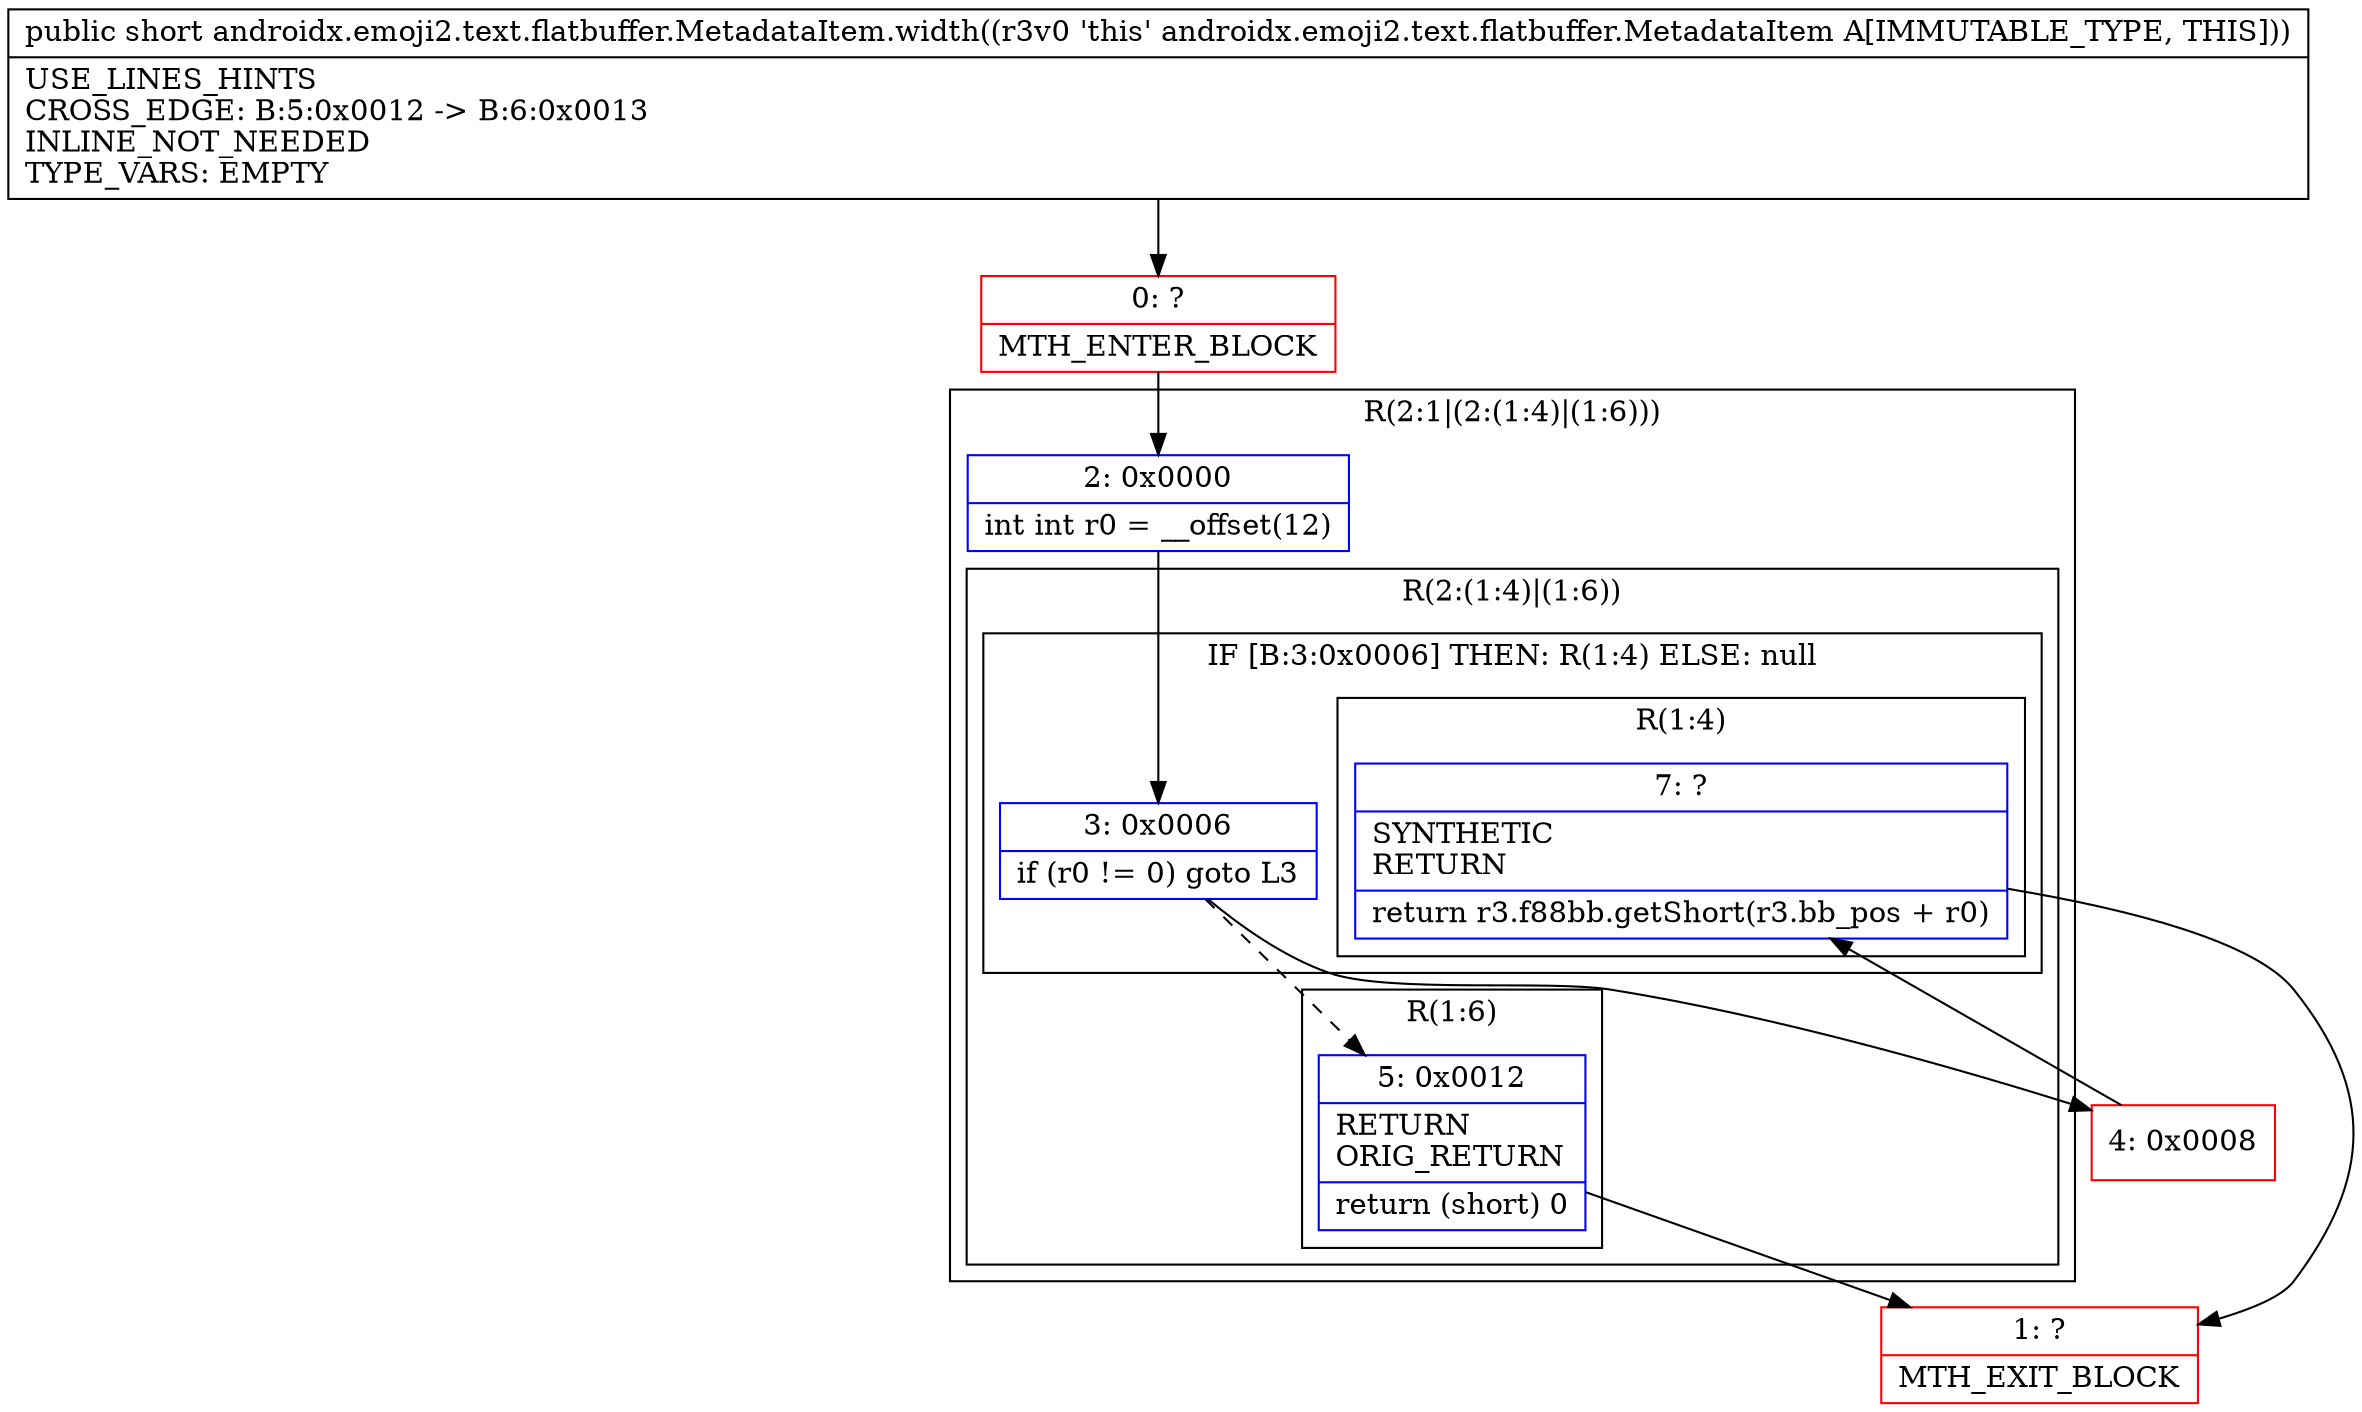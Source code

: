 digraph "CFG forandroidx.emoji2.text.flatbuffer.MetadataItem.width()S" {
subgraph cluster_Region_310998952 {
label = "R(2:1|(2:(1:4)|(1:6)))";
node [shape=record,color=blue];
Node_2 [shape=record,label="{2\:\ 0x0000|int int r0 = __offset(12)\l}"];
subgraph cluster_Region_412734584 {
label = "R(2:(1:4)|(1:6))";
node [shape=record,color=blue];
subgraph cluster_IfRegion_1646354151 {
label = "IF [B:3:0x0006] THEN: R(1:4) ELSE: null";
node [shape=record,color=blue];
Node_3 [shape=record,label="{3\:\ 0x0006|if (r0 != 0) goto L3\l}"];
subgraph cluster_Region_508940970 {
label = "R(1:4)";
node [shape=record,color=blue];
Node_7 [shape=record,label="{7\:\ ?|SYNTHETIC\lRETURN\l|return r3.f88bb.getShort(r3.bb_pos + r0)\l}"];
}
}
subgraph cluster_Region_1604325547 {
label = "R(1:6)";
node [shape=record,color=blue];
Node_5 [shape=record,label="{5\:\ 0x0012|RETURN\lORIG_RETURN\l|return (short) 0\l}"];
}
}
}
Node_0 [shape=record,color=red,label="{0\:\ ?|MTH_ENTER_BLOCK\l}"];
Node_4 [shape=record,color=red,label="{4\:\ 0x0008}"];
Node_1 [shape=record,color=red,label="{1\:\ ?|MTH_EXIT_BLOCK\l}"];
MethodNode[shape=record,label="{public short androidx.emoji2.text.flatbuffer.MetadataItem.width((r3v0 'this' androidx.emoji2.text.flatbuffer.MetadataItem A[IMMUTABLE_TYPE, THIS]))  | USE_LINES_HINTS\lCROSS_EDGE: B:5:0x0012 \-\> B:6:0x0013\lINLINE_NOT_NEEDED\lTYPE_VARS: EMPTY\l}"];
MethodNode -> Node_0;Node_2 -> Node_3;
Node_3 -> Node_4;
Node_3 -> Node_5[style=dashed];
Node_7 -> Node_1;
Node_5 -> Node_1;
Node_0 -> Node_2;
Node_4 -> Node_7;
}

